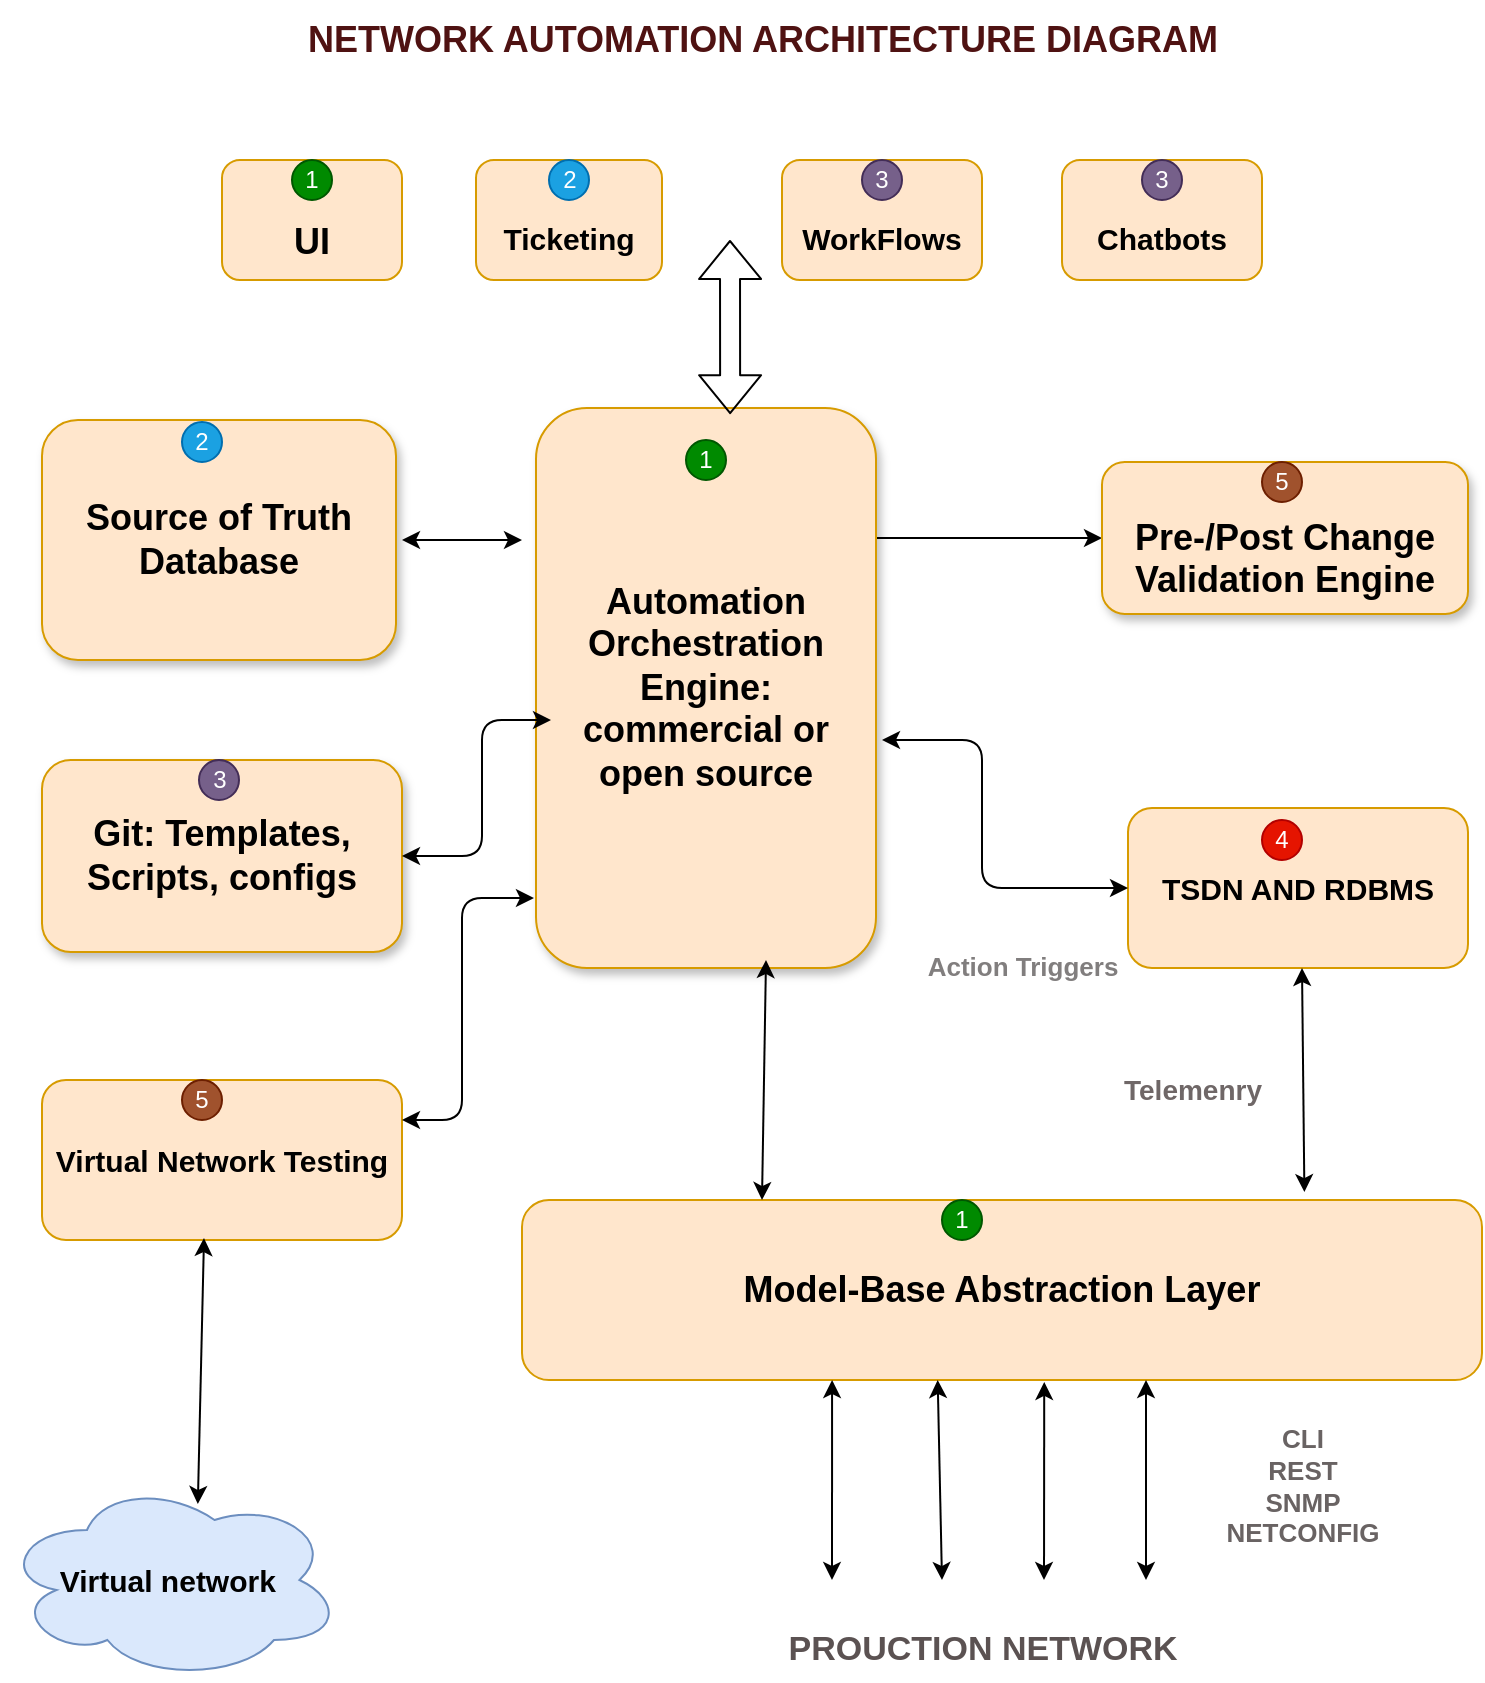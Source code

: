 <mxfile version="24.3.1" type="github">
  <diagram name="Page-1" id="90a13364-a465-7bf4-72fc-28e22215d7a0">
    <mxGraphModel dx="1332" dy="434" grid="1" gridSize="10" guides="1" tooltips="1" connect="1" arrows="1" fold="1" page="1" pageScale="1.5" pageWidth="1169" pageHeight="826" background="none" math="0" shadow="0">
      <root>
        <mxCell id="0" style=";html=1;" />
        <mxCell id="1" style=";html=1;" parent="0" />
        <mxCell id="3a17f1ce550125da-13" style="edgeStyle=elbowEdgeStyle;rounded=1;html=1;startArrow=none;startFill=0;jettySize=auto;orthogonalLoop=1;fontSize=18;elbow=vertical;" parent="1" source="3a17f1ce550125da-2" target="3a17f1ce550125da-4" edge="1">
          <mxGeometry relative="1" as="geometry" />
        </mxCell>
        <mxCell id="3a17f1ce550125da-2" value="&lt;b&gt;Automation Orchestration Engine:&lt;/b&gt;&lt;div&gt;&lt;b&gt;commercial or open source&lt;/b&gt;&lt;/div&gt;" style="whiteSpace=wrap;html=1;shadow=1;fontSize=18;fillColor=#ffe6cc;strokeColor=#d79b00;rounded=1;" parent="1" vertex="1">
          <mxGeometry x="787" y="374" width="170" height="280" as="geometry" />
        </mxCell>
        <mxCell id="3a17f1ce550125da-4" value="&lt;div&gt;&lt;b&gt;&lt;br&gt;&lt;/b&gt;&lt;/div&gt;&lt;b&gt;Pre-/Post Change&lt;/b&gt;&lt;div&gt;&lt;b&gt;Validation Engine&lt;/b&gt;&lt;/div&gt;" style="whiteSpace=wrap;html=1;shadow=1;fontSize=18;fillColor=#ffe6cc;strokeColor=#d79b00;rounded=1;" parent="1" vertex="1">
          <mxGeometry x="1070" y="401" width="183" height="76" as="geometry" />
        </mxCell>
        <mxCell id="3a17f1ce550125da-8" value="&lt;b&gt;Source of Truth Database&lt;/b&gt;" style="whiteSpace=wrap;html=1;shadow=1;fontSize=18;fillColor=#ffe6cc;strokeColor=#d79b00;rounded=1;" parent="1" vertex="1">
          <mxGeometry x="540" y="380" width="177" height="120" as="geometry" />
        </mxCell>
        <mxCell id="3a17f1ce550125da-9" value="&lt;b&gt;Git: Templates, Scripts, configs&lt;/b&gt;" style="whiteSpace=wrap;html=1;shadow=1;fontSize=18;fillColor=#ffe6cc;strokeColor=#d79b00;rounded=1;" parent="1" vertex="1">
          <mxGeometry x="540" y="550" width="180" height="96" as="geometry" />
        </mxCell>
        <mxCell id="RhrCV95YW1IuNyOGolH8-2" value="&lt;div&gt;&lt;b&gt;&lt;font style=&quot;font-size: 18px;&quot;&gt;&lt;br&gt;&lt;/font&gt;&lt;/b&gt;&lt;/div&gt;&lt;b&gt;&lt;font style=&quot;font-size: 18px;&quot;&gt;UI&lt;/font&gt;&lt;/b&gt;" style="rounded=1;whiteSpace=wrap;html=1;fillColor=#ffe6cc;strokeColor=#d79b00;" vertex="1" parent="1">
          <mxGeometry x="630" y="250" width="90" height="60" as="geometry" />
        </mxCell>
        <mxCell id="RhrCV95YW1IuNyOGolH8-3" value="&lt;div&gt;&lt;b&gt;&lt;font style=&quot;font-size: 15px;&quot;&gt;&lt;br&gt;&lt;/font&gt;&lt;/b&gt;&lt;/div&gt;&lt;b&gt;&lt;font style=&quot;font-size: 15px;&quot;&gt;WorkFlows&lt;/font&gt;&lt;/b&gt;" style="rounded=1;whiteSpace=wrap;html=1;fillColor=#ffe6cc;strokeColor=#d79b00;" vertex="1" parent="1">
          <mxGeometry x="910" y="250" width="100" height="60" as="geometry" />
        </mxCell>
        <mxCell id="RhrCV95YW1IuNyOGolH8-4" value="&lt;div&gt;&lt;b&gt;&lt;font style=&quot;font-size: 15px;&quot;&gt;&lt;br&gt;&lt;/font&gt;&lt;/b&gt;&lt;/div&gt;&lt;b&gt;&lt;font style=&quot;font-size: 15px;&quot;&gt;Chatbots&lt;/font&gt;&lt;/b&gt;" style="rounded=1;whiteSpace=wrap;html=1;fillColor=#ffe6cc;strokeColor=#d79b00;" vertex="1" parent="1">
          <mxGeometry x="1050" y="250" width="100" height="60" as="geometry" />
        </mxCell>
        <mxCell id="RhrCV95YW1IuNyOGolH8-6" value="&lt;font style=&quot;font-size: 15px;&quot;&gt;&lt;b&gt;TSDN AND RDBMS&lt;/b&gt;&lt;/font&gt;" style="rounded=1;whiteSpace=wrap;html=1;fillColor=#ffe6cc;strokeColor=#d79b00;" vertex="1" parent="1">
          <mxGeometry x="1083" y="574" width="170" height="80" as="geometry" />
        </mxCell>
        <mxCell id="RhrCV95YW1IuNyOGolH8-7" value="" style="endArrow=classic;startArrow=classic;html=1;rounded=1;exitX=0;exitY=0.5;exitDx=0;exitDy=0;" edge="1" parent="1" source="RhrCV95YW1IuNyOGolH8-6">
          <mxGeometry width="50" height="50" relative="1" as="geometry">
            <mxPoint x="890" y="590" as="sourcePoint" />
            <mxPoint x="960" y="540" as="targetPoint" />
            <Array as="points">
              <mxPoint x="1010" y="614" />
              <mxPoint x="1010" y="540" />
            </Array>
          </mxGeometry>
        </mxCell>
        <mxCell id="RhrCV95YW1IuNyOGolH8-8" value="&lt;b&gt;&lt;font style=&quot;font-size: 18px;&quot;&gt;Model-Base Abstraction Layer&lt;/font&gt;&lt;/b&gt;" style="rounded=1;whiteSpace=wrap;html=1;fillColor=#ffe6cc;strokeColor=#d79b00;" vertex="1" parent="1">
          <mxGeometry x="780" y="770" width="480" height="90" as="geometry" />
        </mxCell>
        <mxCell id="RhrCV95YW1IuNyOGolH8-10" value="" style="endArrow=classic;startArrow=classic;html=1;rounded=1;exitX=0.25;exitY=0;exitDx=0;exitDy=0;" edge="1" parent="1" source="RhrCV95YW1IuNyOGolH8-8">
          <mxGeometry width="50" height="50" relative="1" as="geometry">
            <mxPoint x="900" y="720" as="sourcePoint" />
            <mxPoint x="902" y="650" as="targetPoint" />
          </mxGeometry>
        </mxCell>
        <mxCell id="RhrCV95YW1IuNyOGolH8-11" value="" style="endArrow=classic;startArrow=classic;html=1;rounded=1;exitX=0.815;exitY=-0.044;exitDx=0;exitDy=0;exitPerimeter=0;" edge="1" parent="1" source="RhrCV95YW1IuNyOGolH8-8">
          <mxGeometry width="50" height="50" relative="1" as="geometry">
            <mxPoint x="1120" y="704" as="sourcePoint" />
            <mxPoint x="1170" y="654" as="targetPoint" />
          </mxGeometry>
        </mxCell>
        <mxCell id="RhrCV95YW1IuNyOGolH8-12" value="" style="endArrow=classic;startArrow=classic;html=1;rounded=1;" edge="1" parent="1">
          <mxGeometry width="50" height="50" relative="1" as="geometry">
            <mxPoint x="720" y="440" as="sourcePoint" />
            <mxPoint x="780" y="440" as="targetPoint" />
          </mxGeometry>
        </mxCell>
        <mxCell id="RhrCV95YW1IuNyOGolH8-13" value="" style="endArrow=classic;startArrow=classic;html=1;rounded=1;exitX=1;exitY=0.5;exitDx=0;exitDy=0;" edge="1" parent="1" source="3a17f1ce550125da-9">
          <mxGeometry width="50" height="50" relative="1" as="geometry">
            <mxPoint x="744.5" y="580" as="sourcePoint" />
            <mxPoint x="794.5" y="530" as="targetPoint" />
            <Array as="points">
              <mxPoint x="760" y="598" />
              <mxPoint x="760" y="530" />
            </Array>
          </mxGeometry>
        </mxCell>
        <mxCell id="RhrCV95YW1IuNyOGolH8-14" value="&lt;b&gt;&lt;font style=&quot;font-size: 15px;&quot;&gt;Virtual Network Testing&lt;/font&gt;&lt;/b&gt;" style="rounded=1;whiteSpace=wrap;html=1;fillColor=#ffe6cc;strokeColor=#d79b00;" vertex="1" parent="1">
          <mxGeometry x="540" y="710" width="180" height="80" as="geometry" />
        </mxCell>
        <mxCell id="RhrCV95YW1IuNyOGolH8-15" value="" style="endArrow=classic;startArrow=classic;html=1;rounded=1;entryX=-0.006;entryY=0.875;entryDx=0;entryDy=0;entryPerimeter=0;exitX=1;exitY=0.25;exitDx=0;exitDy=0;" edge="1" parent="1" source="RhrCV95YW1IuNyOGolH8-14" target="3a17f1ce550125da-2">
          <mxGeometry width="50" height="50" relative="1" as="geometry">
            <mxPoint x="730" y="730" as="sourcePoint" />
            <mxPoint x="780" y="680" as="targetPoint" />
            <Array as="points">
              <mxPoint x="750" y="730" />
              <mxPoint x="750" y="619" />
            </Array>
          </mxGeometry>
        </mxCell>
        <mxCell id="RhrCV95YW1IuNyOGolH8-16" value="&lt;b&gt;&lt;font style=&quot;font-size: 15px;&quot;&gt;Virtual network&amp;nbsp;&lt;/font&gt;&lt;/b&gt;" style="ellipse;shape=cloud;whiteSpace=wrap;html=1;fillColor=#dae8fc;strokeColor=#6c8ebf;rounded=1;" vertex="1" parent="1">
          <mxGeometry x="520" y="910" width="170" height="100" as="geometry" />
        </mxCell>
        <mxCell id="RhrCV95YW1IuNyOGolH8-17" value="&lt;div&gt;&lt;b&gt;&lt;font style=&quot;font-size: 15px;&quot;&gt;&lt;br&gt;&lt;/font&gt;&lt;/b&gt;&lt;/div&gt;&lt;b&gt;&lt;font style=&quot;font-size: 15px;&quot;&gt;Ticketing&lt;/font&gt;&lt;/b&gt;" style="rounded=1;whiteSpace=wrap;html=1;fillColor=#ffe6cc;strokeColor=#d79b00;" vertex="1" parent="1">
          <mxGeometry x="757" y="250" width="93" height="60" as="geometry" />
        </mxCell>
        <mxCell id="RhrCV95YW1IuNyOGolH8-19" value="" style="shape=flexArrow;endArrow=classic;startArrow=classic;html=1;rounded=1;exitX=0.571;exitY=0.011;exitDx=0;exitDy=0;exitPerimeter=0;" edge="1" parent="1" source="3a17f1ce550125da-2">
          <mxGeometry width="100" height="100" relative="1" as="geometry">
            <mxPoint x="822" y="374" as="sourcePoint" />
            <mxPoint x="884" y="290" as="targetPoint" />
          </mxGeometry>
        </mxCell>
        <mxCell id="RhrCV95YW1IuNyOGolH8-20" value="" style="endArrow=classic;startArrow=classic;html=1;rounded=1;entryX=0.45;entryY=0.988;entryDx=0;entryDy=0;entryPerimeter=0;exitX=0.576;exitY=0.12;exitDx=0;exitDy=0;exitPerimeter=0;" edge="1" parent="1" source="RhrCV95YW1IuNyOGolH8-16" target="RhrCV95YW1IuNyOGolH8-14">
          <mxGeometry width="50" height="50" relative="1" as="geometry">
            <mxPoint x="610" y="880" as="sourcePoint" />
            <mxPoint x="660" y="830" as="targetPoint" />
          </mxGeometry>
        </mxCell>
        <mxCell id="RhrCV95YW1IuNyOGolH8-21" value="" style="endArrow=classic;startArrow=classic;html=1;rounded=1;entryX=0.433;entryY=1;entryDx=0;entryDy=0;entryPerimeter=0;" edge="1" parent="1" target="RhrCV95YW1IuNyOGolH8-8">
          <mxGeometry width="50" height="50" relative="1" as="geometry">
            <mxPoint x="990" y="960" as="sourcePoint" />
            <mxPoint x="940" y="880" as="targetPoint" />
          </mxGeometry>
        </mxCell>
        <mxCell id="RhrCV95YW1IuNyOGolH8-22" value="" style="endArrow=classic;startArrow=classic;html=1;rounded=1;entryX=0.544;entryY=1.011;entryDx=0;entryDy=0;entryPerimeter=0;" edge="1" parent="1" target="RhrCV95YW1IuNyOGolH8-8">
          <mxGeometry width="50" height="50" relative="1" as="geometry">
            <mxPoint x="1041" y="960" as="sourcePoint" />
            <mxPoint x="970" y="880" as="targetPoint" />
          </mxGeometry>
        </mxCell>
        <mxCell id="RhrCV95YW1IuNyOGolH8-23" value="" style="endArrow=classic;startArrow=classic;html=1;rounded=1;entryX=0.65;entryY=1;entryDx=0;entryDy=0;entryPerimeter=0;" edge="1" parent="1" target="RhrCV95YW1IuNyOGolH8-8">
          <mxGeometry width="50" height="50" relative="1" as="geometry">
            <mxPoint x="1092" y="960" as="sourcePoint" />
            <mxPoint x="1100" y="870" as="targetPoint" />
          </mxGeometry>
        </mxCell>
        <mxCell id="RhrCV95YW1IuNyOGolH8-24" value="" style="endArrow=classic;startArrow=classic;html=1;rounded=1;entryX=0.323;entryY=1;entryDx=0;entryDy=0;entryPerimeter=0;" edge="1" parent="1" target="RhrCV95YW1IuNyOGolH8-8">
          <mxGeometry width="50" height="50" relative="1" as="geometry">
            <mxPoint x="935" y="960" as="sourcePoint" />
            <mxPoint x="940" y="880" as="targetPoint" />
          </mxGeometry>
        </mxCell>
        <mxCell id="RhrCV95YW1IuNyOGolH8-25" value="&lt;font color=&quot;#696363&quot; style=&quot;font-size: 13px;&quot;&gt;&lt;b style=&quot;&quot;&gt;CLI&lt;/b&gt;&lt;/font&gt;&lt;div style=&quot;font-size: 13px;&quot;&gt;&lt;font color=&quot;#696363&quot; style=&quot;font-size: 13px;&quot;&gt;&lt;b&gt;REST&lt;/b&gt;&lt;/font&gt;&lt;/div&gt;&lt;div style=&quot;font-size: 13px;&quot;&gt;&lt;font color=&quot;#696363&quot; style=&quot;font-size: 13px;&quot;&gt;&lt;b&gt;SNMP&lt;/b&gt;&lt;/font&gt;&lt;/div&gt;&lt;div style=&quot;font-size: 13px;&quot;&gt;&lt;font color=&quot;#696363&quot; style=&quot;font-size: 13px;&quot;&gt;&lt;b style=&quot;&quot;&gt;NETCONFIG&lt;/b&gt;&lt;/font&gt;&lt;/div&gt;" style="text;html=1;align=center;verticalAlign=middle;resizable=0;points=[];autosize=1;rounded=1;" vertex="1" parent="1">
          <mxGeometry x="1120" y="873" width="100" height="80" as="geometry" />
        </mxCell>
        <mxCell id="RhrCV95YW1IuNyOGolH8-29" value="4" style="ellipse;whiteSpace=wrap;html=1;aspect=fixed;fillColor=#e51400;fontColor=#ffffff;strokeColor=#B20000;rounded=1;" vertex="1" parent="1">
          <mxGeometry x="1150" y="580" width="20" height="20" as="geometry" />
        </mxCell>
        <mxCell id="RhrCV95YW1IuNyOGolH8-30" value="1" style="ellipse;whiteSpace=wrap;html=1;aspect=fixed;fillColor=#008a00;fontColor=#ffffff;strokeColor=#005700;rounded=1;" vertex="1" parent="1">
          <mxGeometry x="665" y="250" width="20" height="20" as="geometry" />
        </mxCell>
        <mxCell id="RhrCV95YW1IuNyOGolH8-31" value="2" style="ellipse;whiteSpace=wrap;html=1;aspect=fixed;fillColor=#1ba1e2;fontColor=#ffffff;strokeColor=#006EAF;rounded=1;" vertex="1" parent="1">
          <mxGeometry x="610" y="381" width="20" height="20" as="geometry" />
        </mxCell>
        <mxCell id="RhrCV95YW1IuNyOGolH8-32" value="3" style="ellipse;whiteSpace=wrap;html=1;aspect=fixed;fillColor=#76608a;fontColor=#ffffff;strokeColor=#432D57;rounded=1;" vertex="1" parent="1">
          <mxGeometry x="1090" y="250" width="20" height="20" as="geometry" />
        </mxCell>
        <mxCell id="RhrCV95YW1IuNyOGolH8-38" value="5" style="ellipse;whiteSpace=wrap;html=1;aspect=fixed;fillColor=#a0522d;fontColor=#ffffff;strokeColor=#6D1F00;rounded=1;" vertex="1" parent="1">
          <mxGeometry x="1150" y="401" width="20" height="20" as="geometry" />
        </mxCell>
        <mxCell id="RhrCV95YW1IuNyOGolH8-39" value="1" style="ellipse;whiteSpace=wrap;html=1;aspect=fixed;fillColor=#008a00;fontColor=#ffffff;strokeColor=#005700;rounded=1;" vertex="1" parent="1">
          <mxGeometry x="862" y="390" width="20" height="20" as="geometry" />
        </mxCell>
        <mxCell id="RhrCV95YW1IuNyOGolH8-40" value="1" style="ellipse;whiteSpace=wrap;html=1;aspect=fixed;fillColor=#008a00;fontColor=#ffffff;strokeColor=#005700;rounded=1;" vertex="1" parent="1">
          <mxGeometry x="990" y="770" width="20" height="20" as="geometry" />
        </mxCell>
        <mxCell id="RhrCV95YW1IuNyOGolH8-41" value="2" style="ellipse;whiteSpace=wrap;html=1;aspect=fixed;fillColor=#1ba1e2;fontColor=#ffffff;strokeColor=#006EAF;rounded=1;" vertex="1" parent="1">
          <mxGeometry x="793.5" y="250" width="20" height="20" as="geometry" />
        </mxCell>
        <mxCell id="RhrCV95YW1IuNyOGolH8-46" value="3" style="ellipse;whiteSpace=wrap;html=1;aspect=fixed;fillColor=#76608a;fontColor=#ffffff;strokeColor=#432D57;rounded=1;" vertex="1" parent="1">
          <mxGeometry x="950" y="250" width="20" height="20" as="geometry" />
        </mxCell>
        <mxCell id="RhrCV95YW1IuNyOGolH8-47" value="3" style="ellipse;whiteSpace=wrap;html=1;aspect=fixed;fillColor=#76608a;fontColor=#ffffff;strokeColor=#432D57;rounded=1;" vertex="1" parent="1">
          <mxGeometry x="618.5" y="550" width="20" height="20" as="geometry" />
        </mxCell>
        <mxCell id="RhrCV95YW1IuNyOGolH8-49" value="5" style="ellipse;whiteSpace=wrap;html=1;aspect=fixed;fillColor=#a0522d;fontColor=#ffffff;strokeColor=#6D1F00;rounded=1;" vertex="1" parent="1">
          <mxGeometry x="610" y="710" width="20" height="20" as="geometry" />
        </mxCell>
        <mxCell id="RhrCV95YW1IuNyOGolH8-50" value="&lt;b&gt;&lt;font color=&quot;#817e7e&quot; style=&quot;font-size: 13px;&quot;&gt;Action Triggers&lt;/font&gt;&lt;/b&gt;" style="text;html=1;align=center;verticalAlign=middle;resizable=0;points=[];autosize=1;strokeColor=none;fillColor=none;rounded=1;" vertex="1" parent="1">
          <mxGeometry x="970" y="638" width="120" height="30" as="geometry" />
        </mxCell>
        <mxCell id="RhrCV95YW1IuNyOGolH8-51" value="&lt;b&gt;&lt;font color=&quot;#6f6767&quot; style=&quot;font-size: 14px;&quot;&gt;Telemenry&lt;/font&gt;&lt;/b&gt;" style="text;html=1;align=center;verticalAlign=middle;resizable=0;points=[];autosize=1;strokeColor=none;fillColor=none;rounded=1;" vertex="1" parent="1">
          <mxGeometry x="1070" y="700" width="90" height="30" as="geometry" />
        </mxCell>
        <mxCell id="RhrCV95YW1IuNyOGolH8-52" value="&lt;b&gt;&lt;font color=&quot;#5b5252&quot; style=&quot;font-size: 17px;&quot;&gt;PROUCTION NETWORK&lt;/font&gt;&lt;/b&gt;" style="text;html=1;align=center;verticalAlign=middle;resizable=0;points=[];autosize=1;strokeColor=none;fillColor=none;rounded=1;" vertex="1" parent="1">
          <mxGeometry x="900" y="980" width="220" height="30" as="geometry" />
        </mxCell>
        <mxCell id="RhrCV95YW1IuNyOGolH8-53" value="&lt;b&gt;&lt;font style=&quot;font-size: 18px;&quot; color=&quot;#4f1212&quot;&gt;NETWORK AUTOMATION ARCHITECTURE DIAGRAM&lt;/font&gt;&lt;/b&gt;" style="text;html=1;align=center;verticalAlign=middle;resizable=0;points=[];autosize=1;strokeColor=none;fillColor=none;rounded=1;" vertex="1" parent="1">
          <mxGeometry x="660" y="170" width="480" height="40" as="geometry" />
        </mxCell>
      </root>
    </mxGraphModel>
  </diagram>
</mxfile>
